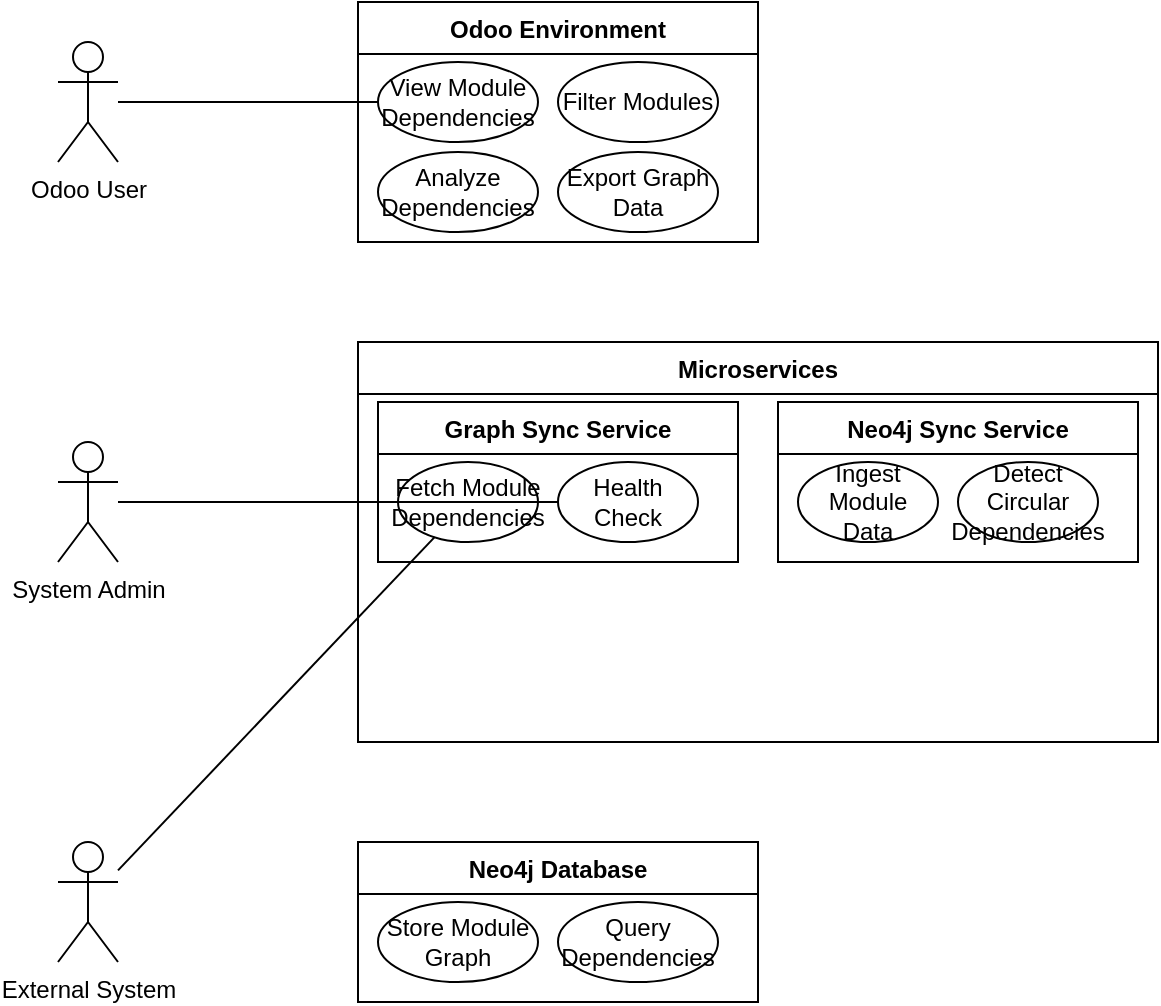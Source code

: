 <mxfile version="" type="device">
  <diagram name="Global System Architecture" id="global-arch">
    <mxGraphModel dx="1422" dy="794" grid="1" gridSize="10" guides="1" tooltips="1" connect="1" arrows="1" fold="1" page="1" pageScale="1" pageWidth="827" pageHeight="1169" math="0" shadow="0">
      <root>
        <mxCell id="0" />
        <mxCell id="1" parent="0" />
        
        <!-- Actors -->
        <mxCell id="actor-odoo-user" value="Odoo User" style="shape=umlActor;verticalLabelPosition=bottom;verticalAlign=top;html=1;outlineConnect=0;" vertex="1" parent="1">
          <mxGeometry x="50" y="100" width="30" height="60" as="geometry" />
        </mxCell>
        <mxCell id="actor-sys-admin" value="System Admin" style="shape=umlActor;verticalLabelPosition=bottom;verticalAlign=top;html=1;outlineConnect=0;" vertex="1" parent="1">
          <mxGeometry x="50" y="300" width="30" height="60" as="geometry" />
        </mxCell>
        <mxCell id="actor-ext-system" value="External System" style="shape=umlActor;verticalLabelPosition=bottom;verticalAlign=top;html=1;outlineConnect=0;" vertex="1" parent="1">
          <mxGeometry x="50" y="500" width="30" height="60" as="geometry" />
        </mxCell>
        
        <!-- Odoo Environment -->
        <mxCell id="odoo-env" value="Odoo Environment" style="swimlane;fontStyle=1;align=center;verticalAlign=top;childLayout=stackLayout;horizontal=1;startSize=26;horizontalStack=0;resizeParent=1;resizeParentMax=0;resizeLast=0;collapsible=1;marginBottom=0;" vertex="1" parent="1">
          <mxGeometry x="200" y="80" width="200" height="120" as="geometry" />
        </mxCell>
        <mxCell id="uc-view-dep" value="View Module Dependencies" style="ellipse;whiteSpace=wrap;html=1;" vertex="1" parent="odoo-env">
          <mxGeometry x="10" y="30" width="80" height="40" as="geometry" />
        </mxCell>
        <mxCell id="uc-filter-mod" value="Filter Modules" style="ellipse;whiteSpace=wrap;html=1;" vertex="1" parent="odoo-env">
          <mxGeometry x="100" y="30" width="80" height="40" as="geometry" />
        </mxCell>
        <mxCell id="uc-analyze-dep" value="Analyze Dependencies" style="ellipse;whiteSpace=wrap;html=1;" vertex="1" parent="odoo-env">
          <mxGeometry x="10" y="75" width="80" height="40" as="geometry" />
        </mxCell>
        <mxCell id="uc-export-graph" value="Export Graph Data" style="ellipse;whiteSpace=wrap;html=1;" vertex="1" parent="odoo-env">
          <mxGeometry x="100" y="75" width="80" height="40" as="geometry" />
        </mxCell>
        
        <!-- Microservices -->
        <mxCell id="microservices" value="Microservices" style="swimlane;fontStyle=1;align=center;verticalAlign=top;childLayout=stackLayout;horizontal=1;startSize=26;horizontalStack=0;resizeParent=1;resizeParentMax=0;resizeLast=0;collapsible=1;marginBottom=0;" vertex="1" parent="1">
          <mxGeometry x="200" y="250" width="400" height="200" as="geometry" />
        </mxCell>
        
        <!-- Graph Sync Service -->
        <mxCell id="graph-sync" value="Graph Sync Service" style="swimlane;fontStyle=1;align=center;verticalAlign=top;childLayout=stackLayout;horizontal=1;startSize=26;horizontalStack=0;resizeParent=1;resizeParentMax=0;resizeLast=0;collapsible=1;marginBottom=0;" vertex="1" parent="microservices">
          <mxGeometry x="10" y="30" width="180" height="80" as="geometry" />
        </mxCell>
        <mxCell id="uc-fetch-dep" value="Fetch Module Dependencies" style="ellipse;whiteSpace=wrap;html=1;" vertex="1" parent="graph-sync">
          <mxGeometry x="10" y="30" width="70" height="40" as="geometry" />
        </mxCell>
        <mxCell id="uc-health1" value="Health Check" style="ellipse;whiteSpace=wrap;html=1;" vertex="1" parent="graph-sync">
          <mxGeometry x="90" y="30" width="70" height="40" as="geometry" />
        </mxCell>
        
        <!-- Neo4j Sync Service -->
        <mxCell id="neo4j-sync" value="Neo4j Sync Service" style="swimlane;fontStyle=1;align=center;verticalAlign=top;childLayout=stackLayout;horizontal=1;startSize=26;horizontalStack=0;resizeParent=1;resizeParentMax=0;resizeLast=0;collapsible=1;marginBottom=0;" vertex="1" parent="microservices">
          <mxGeometry x="210" y="30" width="180" height="80" as="geometry" />
        </mxCell>
        <mxCell id="uc-ingest" value="Ingest Module Data" style="ellipse;whiteSpace=wrap;html=1;" vertex="1" parent="neo4j-sync">
          <mxGeometry x="10" y="30" width="70" height="40" as="geometry" />
        </mxCell>
        <mxCell id="uc-detect-circular" value="Detect Circular Dependencies" style="ellipse;whiteSpace=wrap;html=1;" vertex="1" parent="neo4j-sync">
          <mxGeometry x="90" y="30" width="70" height="40" as="geometry" />
        </mxCell>
        
        <!-- Neo4j Database -->
        <mxCell id="neo4j-db" value="Neo4j Database" style="swimlane;fontStyle=1;align=center;verticalAlign=top;childLayout=stackLayout;horizontal=1;startSize=26;horizontalStack=0;resizeParent=1;resizeParentMax=0;resizeLast=0;collapsible=1;marginBottom=0;" vertex="1" parent="1">
          <mxGeometry x="200" y="500" width="200" height="80" as="geometry" />
        </mxCell>
        <mxCell id="uc-store-graph" value="Store Module Graph" style="ellipse;whiteSpace=wrap;html=1;" vertex="1" parent="neo4j-db">
          <mxGeometry x="10" y="30" width="80" height="40" as="geometry" />
        </mxCell>
        <mxCell id="uc-query-dep" value="Query Dependencies" style="ellipse;whiteSpace=wrap;html=1;" vertex="1" parent="neo4j-db">
          <mxGeometry x="100" y="30" width="80" height="40" as="geometry" />
        </mxCell>
        
        <!-- Connections -->
        <mxCell id="conn1" value="" style="endArrow=none;html=1;rounded=0;" edge="1" parent="1" source="actor-odoo-user" target="uc-view-dep">
          <mxGeometry width="50" height="50" relative="1" as="geometry">
            <mxPoint x="100" y="130" as="sourcePoint" />
            <mxPoint x="200" y="120" as="targetPoint" />
          </mxGeometry>
        </mxCell>
        <mxCell id="conn2" value="" style="endArrow=none;html=1;rounded=0;" edge="1" parent="1" source="actor-sys-admin" target="uc-health1">
          <mxGeometry width="50" height="50" relative="1" as="geometry">
            <mxPoint x="100" y="330" as="sourcePoint" />
            <mxPoint x="300" y="310" as="targetPoint" />
          </mxGeometry>
        </mxCell>
        <mxCell id="conn3" value="" style="endArrow=none;html=1;rounded=0;" edge="1" parent="1" source="actor-ext-system" target="uc-fetch-dep">
          <mxGeometry width="50" height="50" relative="1" as="geometry">
            <mxPoint x="100" y="530" as="sourcePoint" />
            <mxPoint x="250" y="300" as="targetPoint" />
          </mxGeometry>
        </mxCell>
        
      </root>
    </mxGraphModel>
  </diagram>
</mxfile>